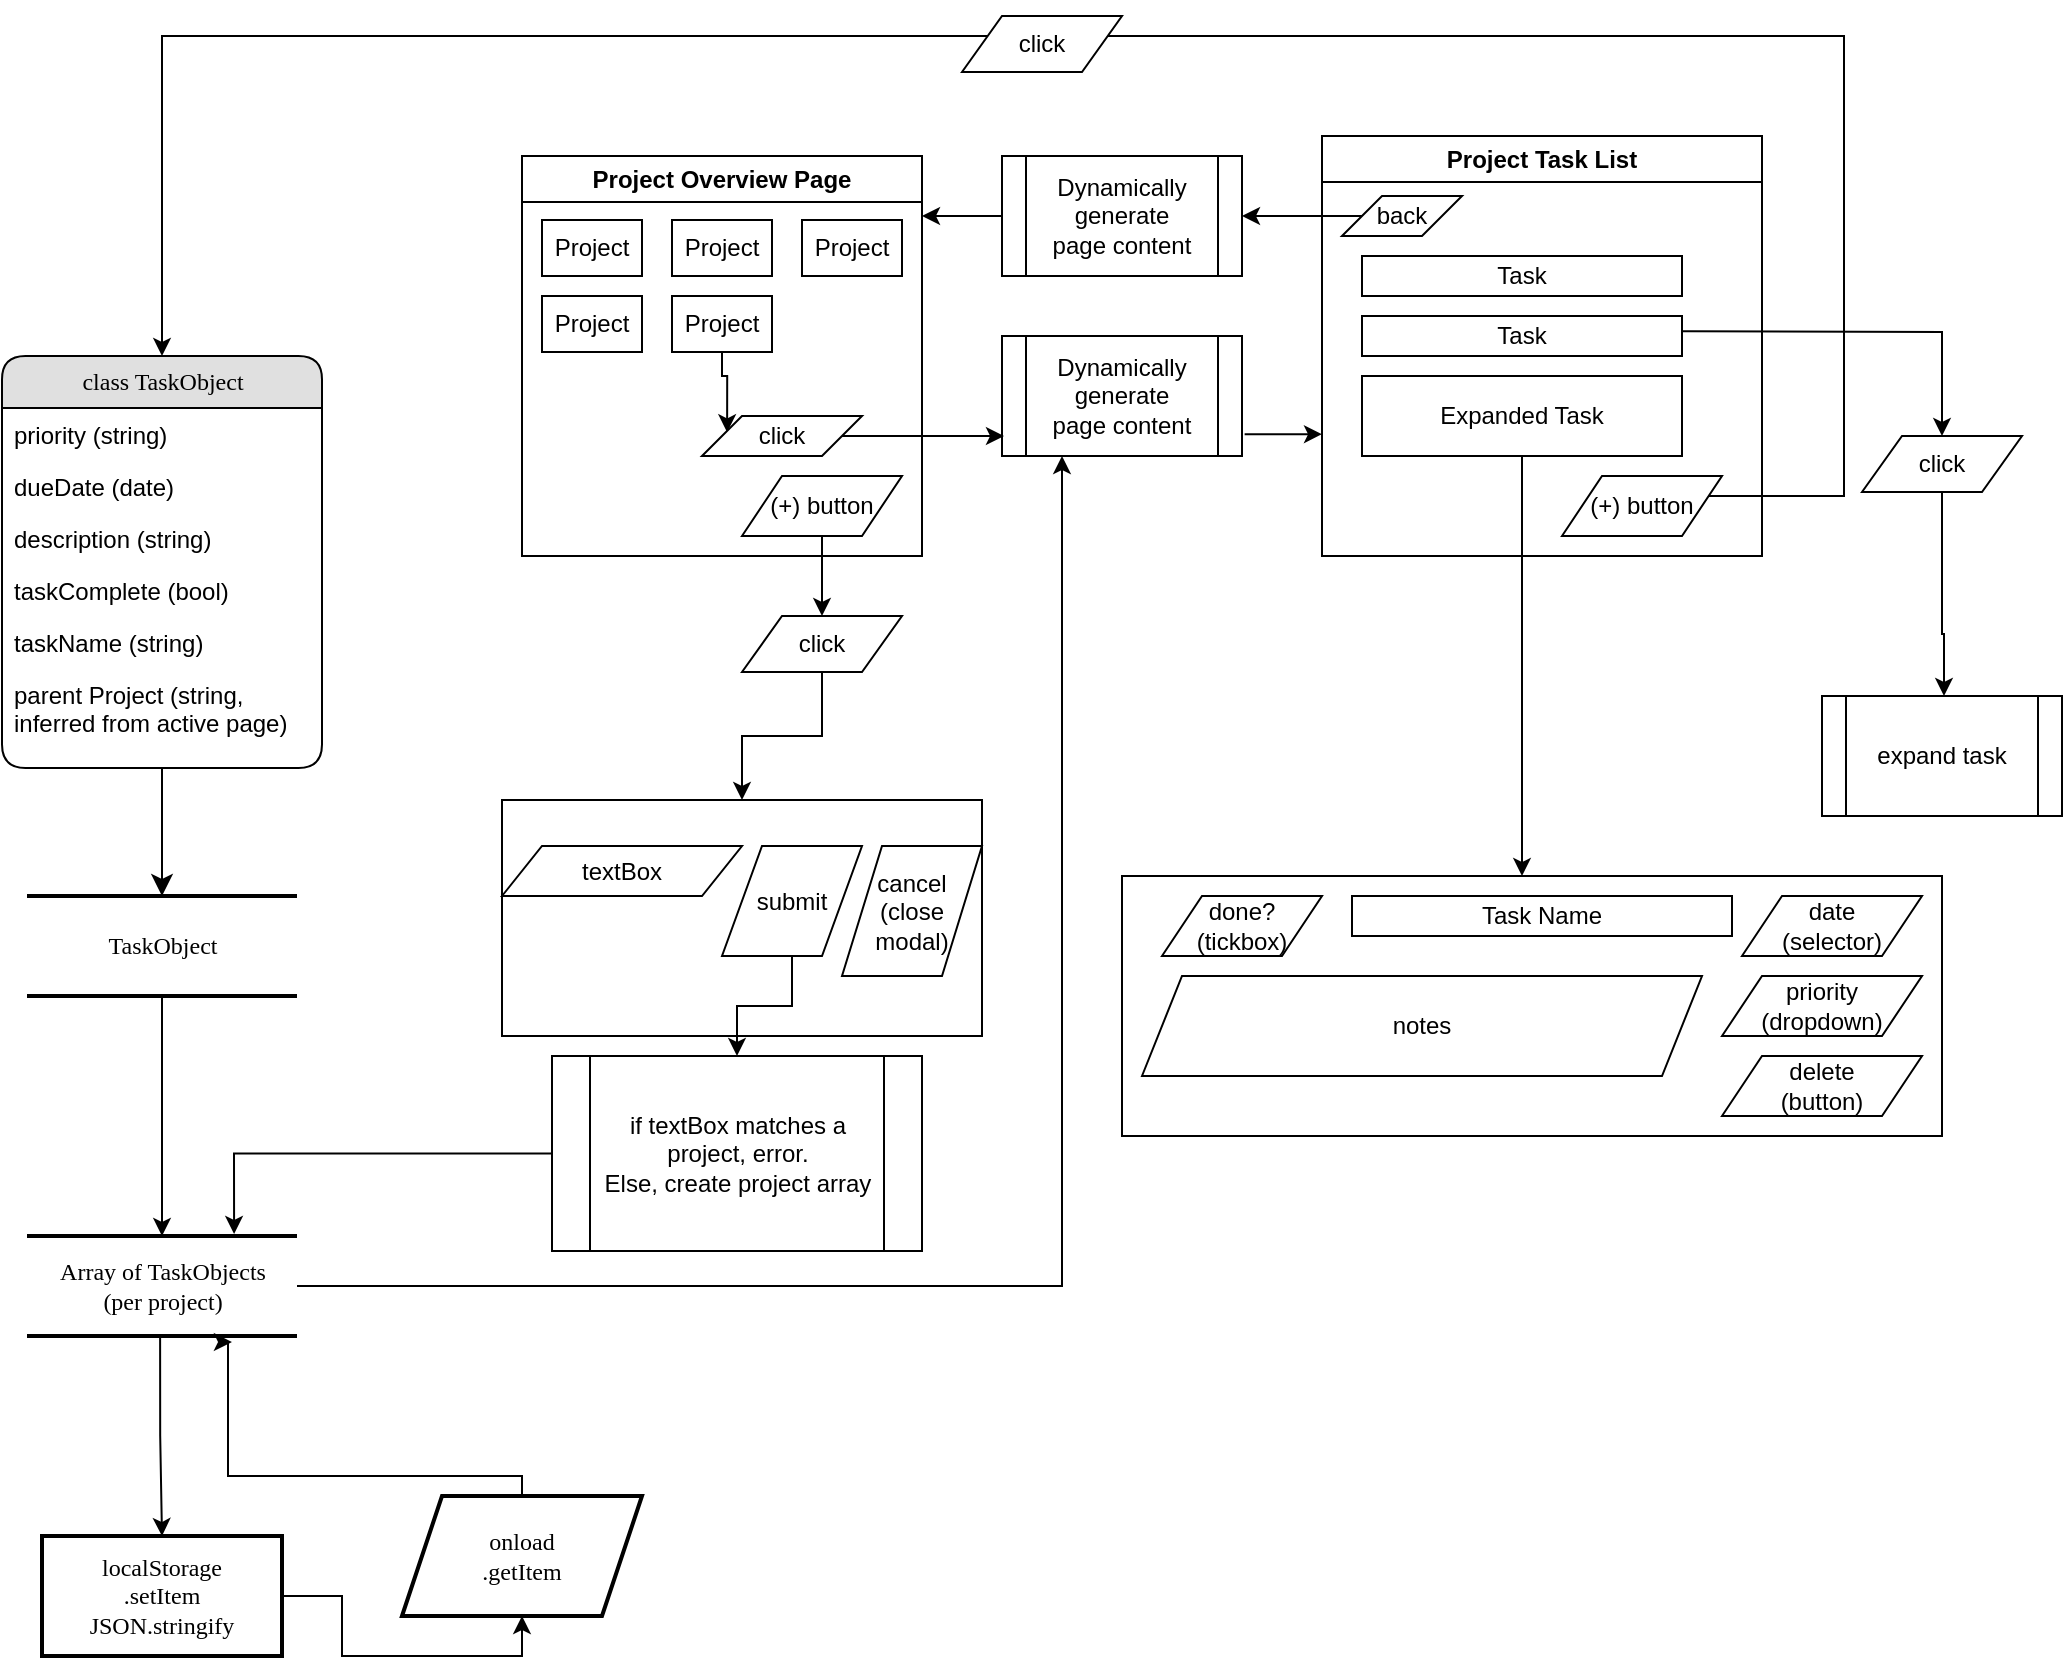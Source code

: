 <mxfile version="24.6.4" type="device">
  <diagram name="Page-1" id="5d7acffa-a066-3a61-03fe-96351882024d">
    <mxGraphModel dx="1434" dy="843" grid="1" gridSize="10" guides="1" tooltips="1" connect="1" arrows="1" fold="1" page="1" pageScale="1" pageWidth="1100" pageHeight="850" background="#ffffff" math="0" shadow="0">
      <root>
        <mxCell id="0" />
        <mxCell id="1" parent="0" />
        <mxCell id="h8j7d9lZvAG6Qlfk2w60-1" value="" style="edgeStyle=orthogonalEdgeStyle;rounded=0;orthogonalLoop=1;jettySize=auto;html=1;" parent="1" source="2debaab0fafb2da2-10" target="21ea969265ad0168-30" edge="1">
          <mxGeometry relative="1" as="geometry" />
        </mxCell>
        <mxCell id="2debaab0fafb2da2-10" value="TaskObject" style="html=1;rounded=0;shadow=0;comic=0;labelBackgroundColor=none;strokeWidth=2;fontFamily=Verdana;fontSize=12;align=center;shape=mxgraph.ios7ui.horLines;" parent="1" vertex="1">
          <mxGeometry x="42.5" y="450" width="135" height="50" as="geometry" />
        </mxCell>
        <mxCell id="21ea969265ad0168-14" value="class TaskObject" style="swimlane;html=1;fontStyle=0;childLayout=stackLayout;horizontal=1;startSize=26;fillColor=#e0e0e0;horizontalStack=0;resizeParent=1;resizeLast=0;collapsible=1;marginBottom=0;swimlaneFillColor=#ffffff;align=center;rounded=1;shadow=0;comic=0;labelBackgroundColor=none;strokeWidth=1;fontFamily=Verdana;fontSize=12" parent="1" vertex="1">
          <mxGeometry x="30" y="180" width="160" height="206" as="geometry" />
        </mxCell>
        <mxCell id="h8j7d9lZvAG6Qlfk2w60-18" value="priority (string)" style="text;html=1;strokeColor=none;fillColor=none;spacingLeft=4;spacingRight=4;whiteSpace=wrap;overflow=hidden;rotatable=0;points=[[0,0.5],[1,0.5]];portConstraint=eastwest;" parent="21ea969265ad0168-14" vertex="1">
          <mxGeometry y="26" width="160" height="26" as="geometry" />
        </mxCell>
        <mxCell id="h8j7d9lZvAG6Qlfk2w60-17" value="dueDate (date)" style="text;html=1;strokeColor=none;fillColor=none;spacingLeft=4;spacingRight=4;whiteSpace=wrap;overflow=hidden;rotatable=0;points=[[0,0.5],[1,0.5]];portConstraint=eastwest;" parent="21ea969265ad0168-14" vertex="1">
          <mxGeometry y="52" width="160" height="26" as="geometry" />
        </mxCell>
        <mxCell id="h8j7d9lZvAG6Qlfk2w60-12" value="description (string)" style="text;html=1;strokeColor=none;fillColor=none;spacingLeft=4;spacingRight=4;whiteSpace=wrap;overflow=hidden;rotatable=0;points=[[0,0.5],[1,0.5]];portConstraint=eastwest;" parent="21ea969265ad0168-14" vertex="1">
          <mxGeometry y="78" width="160" height="26" as="geometry" />
        </mxCell>
        <mxCell id="21ea969265ad0168-17" value="taskComplete (bool)" style="text;html=1;strokeColor=none;fillColor=none;spacingLeft=4;spacingRight=4;whiteSpace=wrap;overflow=hidden;rotatable=0;points=[[0,0.5],[1,0.5]];portConstraint=eastwest;" parent="21ea969265ad0168-14" vertex="1">
          <mxGeometry y="104" width="160" height="26" as="geometry" />
        </mxCell>
        <mxCell id="21ea969265ad0168-16" value="taskName (string)" style="text;html=1;strokeColor=none;fillColor=none;spacingLeft=4;spacingRight=4;whiteSpace=wrap;overflow=hidden;rotatable=0;points=[[0,0.5],[1,0.5]];portConstraint=eastwest;" parent="21ea969265ad0168-14" vertex="1">
          <mxGeometry y="130" width="160" height="26" as="geometry" />
        </mxCell>
        <mxCell id="OECzW251QmUKb57PSqsv-10" value="parent Project (string, inferred from active page)" style="text;html=1;strokeColor=none;fillColor=none;spacingLeft=4;spacingRight=4;whiteSpace=wrap;overflow=hidden;rotatable=0;points=[[0,0.5],[1,0.5]];portConstraint=eastwest;" parent="21ea969265ad0168-14" vertex="1">
          <mxGeometry y="156" width="160" height="34" as="geometry" />
        </mxCell>
        <mxCell id="g6cFerPWCfS_38igkbu9-1" style="edgeStyle=orthogonalEdgeStyle;rounded=0;orthogonalLoop=1;jettySize=auto;html=1;entryX=0.25;entryY=1;entryDx=0;entryDy=0;" parent="1" source="21ea969265ad0168-30" target="8JXVpkGtq3ozPLFijZap-2" edge="1">
          <mxGeometry relative="1" as="geometry" />
        </mxCell>
        <mxCell id="21ea969265ad0168-30" value="&lt;div&gt;&lt;span style=&quot;background-color: initial;&quot;&gt;Array of TaskObjects&lt;/span&gt;&lt;br&gt;&lt;/div&gt;&lt;div&gt;&lt;span style=&quot;background-color: initial;&quot;&gt;(per project)&lt;/span&gt;&lt;/div&gt;" style="html=1;rounded=0;shadow=0;comic=0;labelBackgroundColor=none;strokeWidth=2;fontFamily=Verdana;fontSize=12;align=center;shape=mxgraph.ios7ui.horLines;" parent="1" vertex="1">
          <mxGeometry x="42.5" y="620" width="135" height="50" as="geometry" />
        </mxCell>
        <mxCell id="21ea969265ad0168-32" style="edgeStyle=none;html=1;labelBackgroundColor=none;startFill=0;startSize=8;endFill=1;endSize=8;fontFamily=Verdana;fontSize=12;" parent="1" source="21ea969265ad0168-14" target="2debaab0fafb2da2-10" edge="1">
          <mxGeometry relative="1" as="geometry" />
        </mxCell>
        <mxCell id="h8j7d9lZvAG6Qlfk2w60-2" value="Project Overview&lt;span style=&quot;background-color: initial;&quot;&gt;&amp;nbsp;Page&lt;/span&gt;" style="swimlane;whiteSpace=wrap;html=1;" parent="1" vertex="1">
          <mxGeometry x="290" y="80" width="200" height="200" as="geometry" />
        </mxCell>
        <mxCell id="h8j7d9lZvAG6Qlfk2w60-4" value="Project" style="rounded=0;whiteSpace=wrap;html=1;" parent="h8j7d9lZvAG6Qlfk2w60-2" vertex="1">
          <mxGeometry x="10" y="32" width="50" height="28" as="geometry" />
        </mxCell>
        <mxCell id="h8j7d9lZvAG6Qlfk2w60-7" value="Project" style="rounded=0;whiteSpace=wrap;html=1;" parent="h8j7d9lZvAG6Qlfk2w60-2" vertex="1">
          <mxGeometry x="75" y="32" width="50" height="28" as="geometry" />
        </mxCell>
        <mxCell id="h8j7d9lZvAG6Qlfk2w60-8" value="Project" style="rounded=0;whiteSpace=wrap;html=1;" parent="h8j7d9lZvAG6Qlfk2w60-2" vertex="1">
          <mxGeometry x="140" y="32" width="50" height="28" as="geometry" />
        </mxCell>
        <mxCell id="h8j7d9lZvAG6Qlfk2w60-9" value="Project" style="rounded=0;whiteSpace=wrap;html=1;" parent="h8j7d9lZvAG6Qlfk2w60-2" vertex="1">
          <mxGeometry x="10" y="70" width="50" height="28" as="geometry" />
        </mxCell>
        <mxCell id="OECzW251QmUKb57PSqsv-27" value="" style="edgeStyle=orthogonalEdgeStyle;rounded=0;orthogonalLoop=1;jettySize=auto;html=1;entryX=0.157;entryY=0.408;entryDx=0;entryDy=0;entryPerimeter=0;exitX=0.5;exitY=1;exitDx=0;exitDy=0;" parent="h8j7d9lZvAG6Qlfk2w60-2" source="h8j7d9lZvAG6Qlfk2w60-10" target="OECzW251QmUKb57PSqsv-26" edge="1">
          <mxGeometry relative="1" as="geometry">
            <Array as="points">
              <mxPoint x="100" y="110" />
              <mxPoint x="103" y="110" />
            </Array>
          </mxGeometry>
        </mxCell>
        <mxCell id="h8j7d9lZvAG6Qlfk2w60-10" value="Project" style="rounded=0;whiteSpace=wrap;html=1;" parent="h8j7d9lZvAG6Qlfk2w60-2" vertex="1">
          <mxGeometry x="75" y="70" width="50" height="28" as="geometry" />
        </mxCell>
        <mxCell id="OECzW251QmUKb57PSqsv-26" value="click" style="shape=parallelogram;perimeter=parallelogramPerimeter;whiteSpace=wrap;html=1;fixedSize=1;" parent="h8j7d9lZvAG6Qlfk2w60-2" vertex="1">
          <mxGeometry x="90" y="130" width="80" height="20" as="geometry" />
        </mxCell>
        <mxCell id="hd3P_WhXkO9xc2bLDh9x-1" value="&lt;div&gt;&lt;span style=&quot;background-color: initial;&quot;&gt;(+) button&lt;/span&gt;&lt;br&gt;&lt;/div&gt;" style="shape=parallelogram;perimeter=parallelogramPerimeter;whiteSpace=wrap;html=1;fixedSize=1;" parent="h8j7d9lZvAG6Qlfk2w60-2" vertex="1">
          <mxGeometry x="110" y="160" width="80" height="30" as="geometry" />
        </mxCell>
        <mxCell id="h8j7d9lZvAG6Qlfk2w60-20" value="Project Task List" style="swimlane;whiteSpace=wrap;html=1;" parent="1" vertex="1">
          <mxGeometry x="690" y="70" width="220" height="210" as="geometry" />
        </mxCell>
        <mxCell id="h8j7d9lZvAG6Qlfk2w60-22" value="Task" style="rounded=0;whiteSpace=wrap;html=1;" parent="h8j7d9lZvAG6Qlfk2w60-20" vertex="1">
          <mxGeometry x="20" y="60" width="160" height="20" as="geometry" />
        </mxCell>
        <mxCell id="h8j7d9lZvAG6Qlfk2w60-27" value="Task" style="rounded=0;whiteSpace=wrap;html=1;" parent="h8j7d9lZvAG6Qlfk2w60-20" vertex="1">
          <mxGeometry x="20" y="90" width="160" height="20" as="geometry" />
        </mxCell>
        <mxCell id="h8j7d9lZvAG6Qlfk2w60-28" value="Expanded Task" style="rounded=0;whiteSpace=wrap;html=1;" parent="h8j7d9lZvAG6Qlfk2w60-20" vertex="1">
          <mxGeometry x="20" y="120" width="160" height="40" as="geometry" />
        </mxCell>
        <mxCell id="OECzW251QmUKb57PSqsv-4" value="&lt;div&gt;&lt;span style=&quot;background-color: initial;&quot;&gt;(+) button&lt;/span&gt;&lt;br&gt;&lt;/div&gt;" style="shape=parallelogram;perimeter=parallelogramPerimeter;whiteSpace=wrap;html=1;fixedSize=1;" parent="h8j7d9lZvAG6Qlfk2w60-20" vertex="1">
          <mxGeometry x="120" y="170" width="80" height="30" as="geometry" />
        </mxCell>
        <mxCell id="8JXVpkGtq3ozPLFijZap-7" value="back" style="shape=parallelogram;perimeter=parallelogramPerimeter;whiteSpace=wrap;html=1;fixedSize=1;" parent="h8j7d9lZvAG6Qlfk2w60-20" vertex="1">
          <mxGeometry x="10" y="30" width="60" height="20" as="geometry" />
        </mxCell>
        <mxCell id="OECzW251QmUKb57PSqsv-5" style="edgeStyle=orthogonalEdgeStyle;rounded=0;orthogonalLoop=1;jettySize=auto;html=1;entryX=0.5;entryY=0;entryDx=0;entryDy=0;" parent="1" source="hd3P_WhXkO9xc2bLDh9x-2" target="21ea969265ad0168-14" edge="1">
          <mxGeometry relative="1" as="geometry">
            <mxPoint x="240" y="200" as="targetPoint" />
            <Array as="points">
              <mxPoint x="110" y="20" />
            </Array>
          </mxGeometry>
        </mxCell>
        <mxCell id="HVfkcYdauQG6CCqCgE7G-2" value="" style="edgeStyle=orthogonalEdgeStyle;rounded=0;orthogonalLoop=1;jettySize=auto;html=1;exitX=0.493;exitY=1;exitDx=0;exitDy=0;exitPerimeter=0;" parent="1" source="21ea969265ad0168-30" target="HVfkcYdauQG6CCqCgE7G-1" edge="1">
          <mxGeometry relative="1" as="geometry">
            <mxPoint x="110" y="730" as="sourcePoint" />
          </mxGeometry>
        </mxCell>
        <mxCell id="OECzW251QmUKb57PSqsv-19" style="edgeStyle=orthogonalEdgeStyle;rounded=0;orthogonalLoop=1;jettySize=auto;html=1;" parent="1" source="OECzW251QmUKb57PSqsv-7" target="OECzW251QmUKb57PSqsv-29" edge="1">
          <mxGeometry relative="1" as="geometry">
            <mxPoint x="1000" y="390" as="targetPoint" />
            <Array as="points">
              <mxPoint x="1000" y="319" />
              <mxPoint x="1001" y="319" />
              <mxPoint x="1001" y="390" />
              <mxPoint x="1000" y="390" />
            </Array>
          </mxGeometry>
        </mxCell>
        <mxCell id="OECzW251QmUKb57PSqsv-7" value="click" style="shape=parallelogram;perimeter=parallelogramPerimeter;whiteSpace=wrap;html=1;fixedSize=1;" parent="1" vertex="1">
          <mxGeometry x="960" y="220" width="80" height="28" as="geometry" />
        </mxCell>
        <mxCell id="OECzW251QmUKb57PSqsv-20" style="edgeStyle=orthogonalEdgeStyle;rounded=0;orthogonalLoop=1;jettySize=auto;html=1;entryX=0.5;entryY=0;entryDx=0;entryDy=0;exitX=1.002;exitY=0.38;exitDx=0;exitDy=0;exitPerimeter=0;" parent="1" source="h8j7d9lZvAG6Qlfk2w60-27" target="OECzW251QmUKb57PSqsv-7" edge="1">
          <mxGeometry relative="1" as="geometry">
            <mxPoint x="1000" y="190" as="targetPoint" />
            <mxPoint x="870" y="150" as="sourcePoint" />
            <Array as="points">
              <mxPoint x="874" y="168" />
              <mxPoint x="1000" y="168" />
            </Array>
          </mxGeometry>
        </mxCell>
        <mxCell id="OECzW251QmUKb57PSqsv-29" value="expand task" style="shape=process;whiteSpace=wrap;html=1;backgroundOutline=1;" parent="1" vertex="1">
          <mxGeometry x="940" y="350" width="120" height="60" as="geometry" />
        </mxCell>
        <mxCell id="OECzW251QmUKb57PSqsv-32" value="" style="rounded=0;whiteSpace=wrap;html=1;" parent="1" vertex="1">
          <mxGeometry x="590" y="440" width="410" height="130" as="geometry" />
        </mxCell>
        <mxCell id="OECzW251QmUKb57PSqsv-33" value="date&lt;div&gt;(selector)&lt;/div&gt;" style="shape=parallelogram;perimeter=parallelogramPerimeter;whiteSpace=wrap;html=1;fixedSize=1;" parent="1" vertex="1">
          <mxGeometry x="900" y="450" width="90" height="30" as="geometry" />
        </mxCell>
        <mxCell id="OECzW251QmUKb57PSqsv-34" value="done?&lt;div&gt;(tickbox)&lt;/div&gt;" style="shape=parallelogram;perimeter=parallelogramPerimeter;whiteSpace=wrap;html=1;fixedSize=1;" parent="1" vertex="1">
          <mxGeometry x="610" y="450" width="80" height="30" as="geometry" />
        </mxCell>
        <mxCell id="OECzW251QmUKb57PSqsv-35" value="notes" style="shape=parallelogram;perimeter=parallelogramPerimeter;whiteSpace=wrap;html=1;fixedSize=1;" parent="1" vertex="1">
          <mxGeometry x="600" y="490" width="280" height="50" as="geometry" />
        </mxCell>
        <mxCell id="OECzW251QmUKb57PSqsv-36" value="priority&lt;div&gt;(dropdown)&lt;/div&gt;" style="shape=parallelogram;perimeter=parallelogramPerimeter;whiteSpace=wrap;html=1;fixedSize=1;" parent="1" vertex="1">
          <mxGeometry x="890" y="490" width="100" height="30" as="geometry" />
        </mxCell>
        <mxCell id="OECzW251QmUKb57PSqsv-37" value="Task Name" style="rounded=0;whiteSpace=wrap;html=1;" parent="1" vertex="1">
          <mxGeometry x="705" y="450" width="190" height="20" as="geometry" />
        </mxCell>
        <mxCell id="FBmgkDNcMDZdSpvH3nb6-1" value="delete&lt;div&gt;(button)&lt;/div&gt;" style="shape=parallelogram;perimeter=parallelogramPerimeter;whiteSpace=wrap;html=1;fixedSize=1;" parent="1" vertex="1">
          <mxGeometry x="890" y="530" width="100" height="30" as="geometry" />
        </mxCell>
        <mxCell id="8JXVpkGtq3ozPLFijZap-5" value="" style="edgeStyle=orthogonalEdgeStyle;rounded=0;orthogonalLoop=1;jettySize=auto;html=1;exitX=1.011;exitY=0.819;exitDx=0;exitDy=0;exitPerimeter=0;" parent="1" source="8JXVpkGtq3ozPLFijZap-2" edge="1">
          <mxGeometry relative="1" as="geometry">
            <mxPoint x="660" y="220" as="sourcePoint" />
            <mxPoint x="690" y="220" as="targetPoint" />
          </mxGeometry>
        </mxCell>
        <mxCell id="8JXVpkGtq3ozPLFijZap-11" style="edgeStyle=orthogonalEdgeStyle;rounded=0;orthogonalLoop=1;jettySize=auto;html=1;exitX=0;exitY=0.5;exitDx=0;exitDy=0;" parent="1" source="g6cFerPWCfS_38igkbu9-3" edge="1">
          <mxGeometry relative="1" as="geometry">
            <mxPoint x="490" y="110" as="targetPoint" />
            <Array as="points">
              <mxPoint x="520" y="110" />
              <mxPoint x="520" y="110" />
            </Array>
          </mxGeometry>
        </mxCell>
        <mxCell id="8JXVpkGtq3ozPLFijZap-2" value="Dynamically&lt;div&gt;generate&lt;/div&gt;&lt;div&gt;page content&lt;/div&gt;" style="shape=process;whiteSpace=wrap;html=1;backgroundOutline=1;" parent="1" vertex="1">
          <mxGeometry x="530" y="170" width="120" height="60" as="geometry" />
        </mxCell>
        <mxCell id="8JXVpkGtq3ozPLFijZap-3" value="" style="edgeStyle=orthogonalEdgeStyle;rounded=0;orthogonalLoop=1;jettySize=auto;html=1;" parent="1" source="OECzW251QmUKb57PSqsv-26" edge="1">
          <mxGeometry relative="1" as="geometry">
            <mxPoint x="531" y="220" as="targetPoint" />
            <Array as="points">
              <mxPoint x="531" y="220" />
            </Array>
          </mxGeometry>
        </mxCell>
        <mxCell id="8JXVpkGtq3ozPLFijZap-10" style="edgeStyle=orthogonalEdgeStyle;rounded=0;orthogonalLoop=1;jettySize=auto;html=1;entryX=1;entryY=0.5;entryDx=0;entryDy=0;" parent="1" source="8JXVpkGtq3ozPLFijZap-7" target="g6cFerPWCfS_38igkbu9-3" edge="1">
          <mxGeometry relative="1" as="geometry" />
        </mxCell>
        <mxCell id="OECzW251QmUKb57PSqsv-30" style="edgeStyle=orthogonalEdgeStyle;rounded=0;orthogonalLoop=1;jettySize=auto;html=1;" parent="1" source="h8j7d9lZvAG6Qlfk2w60-28" edge="1">
          <mxGeometry relative="1" as="geometry">
            <mxPoint x="790" y="440" as="targetPoint" />
            <Array as="points">
              <mxPoint x="790" y="440" />
            </Array>
          </mxGeometry>
        </mxCell>
        <mxCell id="g6cFerPWCfS_38igkbu9-3" value="Dynamically&lt;div&gt;generate&lt;/div&gt;&lt;div&gt;page content&lt;/div&gt;" style="shape=process;whiteSpace=wrap;html=1;backgroundOutline=1;" parent="1" vertex="1">
          <mxGeometry x="530" y="80" width="120" height="60" as="geometry" />
        </mxCell>
        <mxCell id="HVfkcYdauQG6CCqCgE7G-1" value="localStorage&lt;div&gt;.setItem&lt;/div&gt;&lt;div&gt;JSON.stringify&lt;/div&gt;" style="whiteSpace=wrap;html=1;fontFamily=Verdana;rounded=0;shadow=0;comic=0;labelBackgroundColor=none;strokeWidth=2;" parent="1" vertex="1">
          <mxGeometry x="50" y="770" width="120" height="60" as="geometry" />
        </mxCell>
        <mxCell id="HVfkcYdauQG6CCqCgE7G-6" value="" style="edgeStyle=orthogonalEdgeStyle;rounded=0;orthogonalLoop=1;jettySize=auto;html=1;entryX=0.5;entryY=1;entryDx=0;entryDy=0;" parent="1" source="HVfkcYdauQG6CCqCgE7G-1" target="HVfkcYdauQG6CCqCgE7G-4" edge="1">
          <mxGeometry relative="1" as="geometry" />
        </mxCell>
        <mxCell id="HVfkcYdauQG6CCqCgE7G-4" value="onload&lt;div&gt;.getItem&lt;/div&gt;" style="shape=parallelogram;perimeter=parallelogramPerimeter;whiteSpace=wrap;html=1;fixedSize=1;fontFamily=Verdana;rounded=0;shadow=0;comic=0;labelBackgroundColor=none;strokeWidth=2;" parent="1" vertex="1">
          <mxGeometry x="230" y="750" width="120" height="60" as="geometry" />
        </mxCell>
        <mxCell id="HVfkcYdauQG6CCqCgE7G-7" style="edgeStyle=orthogonalEdgeStyle;rounded=0;orthogonalLoop=1;jettySize=auto;html=1;entryX=0.759;entryY=1.06;entryDx=0;entryDy=0;entryPerimeter=0;exitX=0.5;exitY=0;exitDx=0;exitDy=0;" parent="1" source="HVfkcYdauQG6CCqCgE7G-4" target="21ea969265ad0168-30" edge="1">
          <mxGeometry relative="1" as="geometry">
            <Array as="points">
              <mxPoint x="290" y="740" />
              <mxPoint x="143" y="740" />
              <mxPoint x="143" y="673" />
            </Array>
            <mxPoint x="142.94" y="729" as="targetPoint" />
          </mxGeometry>
        </mxCell>
        <mxCell id="hd3P_WhXkO9xc2bLDh9x-3" value="" style="edgeStyle=orthogonalEdgeStyle;rounded=0;orthogonalLoop=1;jettySize=auto;html=1;entryX=0.5;entryY=0;entryDx=0;entryDy=0;" parent="1" source="OECzW251QmUKb57PSqsv-4" target="hd3P_WhXkO9xc2bLDh9x-2" edge="1">
          <mxGeometry relative="1" as="geometry">
            <mxPoint x="110" y="180" as="targetPoint" />
            <Array as="points">
              <mxPoint x="951" y="250" />
              <mxPoint x="951" y="20" />
            </Array>
            <mxPoint x="883" y="250" as="sourcePoint" />
          </mxGeometry>
        </mxCell>
        <mxCell id="hd3P_WhXkO9xc2bLDh9x-2" value="click" style="shape=parallelogram;perimeter=parallelogramPerimeter;whiteSpace=wrap;html=1;fixedSize=1;" parent="1" vertex="1">
          <mxGeometry x="510" y="10" width="80" height="28" as="geometry" />
        </mxCell>
        <mxCell id="hd3P_WhXkO9xc2bLDh9x-7" value="" style="edgeStyle=orthogonalEdgeStyle;rounded=0;orthogonalLoop=1;jettySize=auto;html=1;" parent="1" source="hd3P_WhXkO9xc2bLDh9x-4" target="hd3P_WhXkO9xc2bLDh9x-6" edge="1">
          <mxGeometry relative="1" as="geometry" />
        </mxCell>
        <mxCell id="hd3P_WhXkO9xc2bLDh9x-4" value="click" style="shape=parallelogram;perimeter=parallelogramPerimeter;whiteSpace=wrap;html=1;fixedSize=1;" parent="1" vertex="1">
          <mxGeometry x="400" y="310" width="80" height="28" as="geometry" />
        </mxCell>
        <mxCell id="hd3P_WhXkO9xc2bLDh9x-5" value="" style="edgeStyle=orthogonalEdgeStyle;rounded=0;orthogonalLoop=1;jettySize=auto;html=1;" parent="1" source="hd3P_WhXkO9xc2bLDh9x-1" target="hd3P_WhXkO9xc2bLDh9x-4" edge="1">
          <mxGeometry relative="1" as="geometry" />
        </mxCell>
        <mxCell id="hd3P_WhXkO9xc2bLDh9x-6" value="" style="whiteSpace=wrap;html=1;" parent="1" vertex="1">
          <mxGeometry x="280" y="402" width="240" height="118" as="geometry" />
        </mxCell>
        <mxCell id="hd3P_WhXkO9xc2bLDh9x-8" value="textBox" style="shape=parallelogram;perimeter=parallelogramPerimeter;whiteSpace=wrap;html=1;fixedSize=1;" parent="1" vertex="1">
          <mxGeometry x="280" y="425" width="120" height="25" as="geometry" />
        </mxCell>
        <mxCell id="hd3P_WhXkO9xc2bLDh9x-16" value="" style="edgeStyle=orthogonalEdgeStyle;rounded=0;orthogonalLoop=1;jettySize=auto;html=1;" parent="1" source="hd3P_WhXkO9xc2bLDh9x-9" target="hd3P_WhXkO9xc2bLDh9x-15" edge="1">
          <mxGeometry relative="1" as="geometry" />
        </mxCell>
        <mxCell id="hd3P_WhXkO9xc2bLDh9x-9" value="submit" style="shape=parallelogram;perimeter=parallelogramPerimeter;whiteSpace=wrap;html=1;fixedSize=1;" parent="1" vertex="1">
          <mxGeometry x="390" y="425" width="70" height="55" as="geometry" />
        </mxCell>
        <mxCell id="hd3P_WhXkO9xc2bLDh9x-10" value="cancel&lt;div&gt;(close&lt;/div&gt;&lt;div&gt;modal)&lt;/div&gt;" style="shape=parallelogram;perimeter=parallelogramPerimeter;whiteSpace=wrap;html=1;fixedSize=1;" parent="1" vertex="1">
          <mxGeometry x="450" y="425" width="70" height="65" as="geometry" />
        </mxCell>
        <mxCell id="hd3P_WhXkO9xc2bLDh9x-15" value="if textBox matches a project, error.&lt;div&gt;Else, create project array&lt;/div&gt;" style="shape=process;whiteSpace=wrap;html=1;backgroundOutline=1;" parent="1" vertex="1">
          <mxGeometry x="305" y="530" width="185" height="97.5" as="geometry" />
        </mxCell>
        <mxCell id="nCtscd6d_UehZauzKbdt-1" style="edgeStyle=orthogonalEdgeStyle;rounded=0;orthogonalLoop=1;jettySize=auto;html=1;entryX=0.767;entryY=-0.02;entryDx=0;entryDy=0;entryPerimeter=0;" edge="1" parent="1" source="hd3P_WhXkO9xc2bLDh9x-15" target="21ea969265ad0168-30">
          <mxGeometry relative="1" as="geometry" />
        </mxCell>
      </root>
    </mxGraphModel>
  </diagram>
</mxfile>
